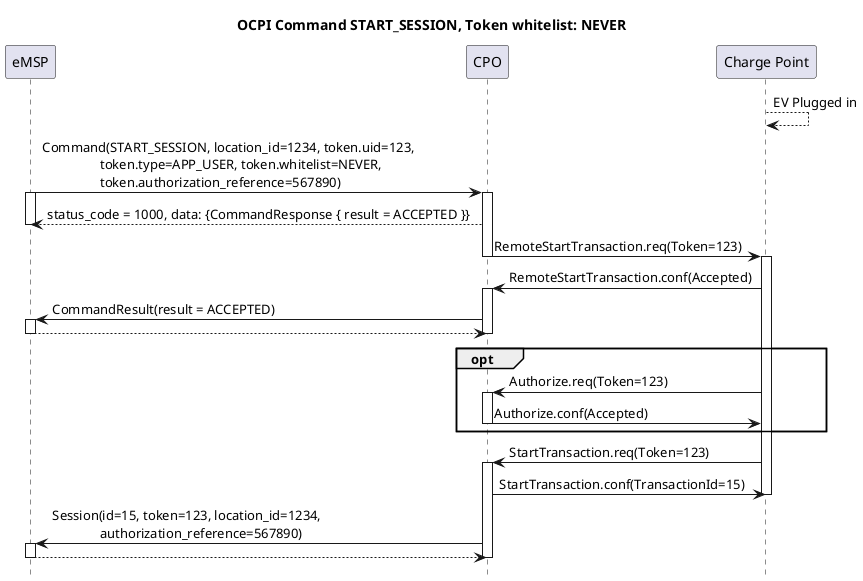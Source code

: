 @startuml
title OCPI Command START_SESSION, Token whitelist: NEVER
hide footbox

participant eMSP
participant CPO
participant "Charge Point" as CP

CP   --> CP: EV Plugged in

eMSP ->  CPO:  Command(START_SESSION, location_id=1234, token.uid=123,\n                 token.type=APP_USER, token.whitelist=NEVER,\n                 token.authorization_reference=567890)
activate eMSP
activate CPO
CPO  --> eMSP: status_code = 1000, data: {CommandResponse { result = ACCEPTED }}
deactivate eMSP

CPO  ->  CP:   RemoteStartTransaction.req(Token=123)
deactivate CPO
activate CP
CP   ->  CPO:  RemoteStartTransaction.conf(Accepted)
activate CPO
CPO  ->  eMSP: CommandResult(result = ACCEPTED)
activate eMSP
eMSP --> CPO:
deactivate CPO
deactivate eMSP

opt
  CP   ->  CPO:  Authorize.req(Token=123)
  activate CPO
  CPO  ->  CP:   Authorize.conf(Accepted)
  deactivate CPO
end

CP   ->  CPO:  StartTransaction.req(Token=123)
activate CPO
CPO  ->  CP:   StartTransaction.conf(TransactionId=15)
deactivate CP
CPO  ->  eMSP: Session(id=15, token=123, location_id=1234,\n              authorization_reference=567890)
activate eMSP
eMSP --> CPO:
deactivate CPO
deactivate eMSP
@enduml